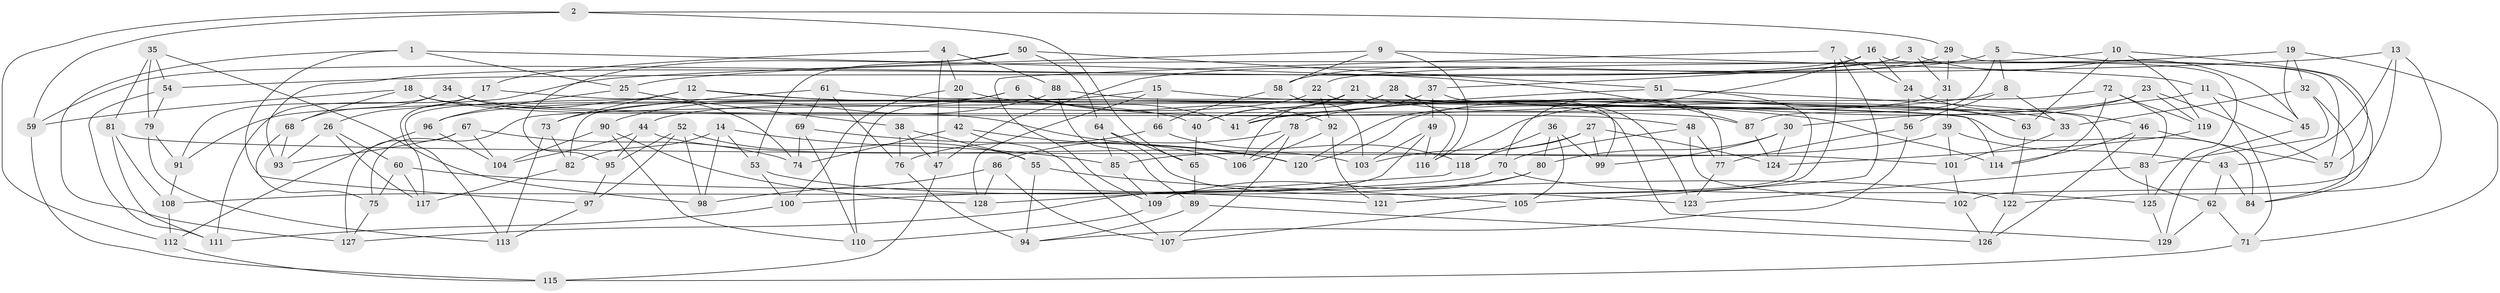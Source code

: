 // Generated by graph-tools (version 1.1) at 2025/03/03/09/25 03:03:05]
// undirected, 129 vertices, 258 edges
graph export_dot {
graph [start="1"]
  node [color=gray90,style=filled];
  1;
  2;
  3;
  4;
  5;
  6;
  7;
  8;
  9;
  10;
  11;
  12;
  13;
  14;
  15;
  16;
  17;
  18;
  19;
  20;
  21;
  22;
  23;
  24;
  25;
  26;
  27;
  28;
  29;
  30;
  31;
  32;
  33;
  34;
  35;
  36;
  37;
  38;
  39;
  40;
  41;
  42;
  43;
  44;
  45;
  46;
  47;
  48;
  49;
  50;
  51;
  52;
  53;
  54;
  55;
  56;
  57;
  58;
  59;
  60;
  61;
  62;
  63;
  64;
  65;
  66;
  67;
  68;
  69;
  70;
  71;
  72;
  73;
  74;
  75;
  76;
  77;
  78;
  79;
  80;
  81;
  82;
  83;
  84;
  85;
  86;
  87;
  88;
  89;
  90;
  91;
  92;
  93;
  94;
  95;
  96;
  97;
  98;
  99;
  100;
  101;
  102;
  103;
  104;
  105;
  106;
  107;
  108;
  109;
  110;
  111;
  112;
  113;
  114;
  115;
  116;
  117;
  118;
  119;
  120;
  121;
  122;
  123;
  124;
  125;
  126;
  127;
  128;
  129;
  1 -- 97;
  1 -- 127;
  1 -- 25;
  1 -- 87;
  2 -- 112;
  2 -- 59;
  2 -- 65;
  2 -- 29;
  3 -- 31;
  3 -- 93;
  3 -- 45;
  3 -- 37;
  4 -- 17;
  4 -- 47;
  4 -- 20;
  4 -- 88;
  5 -- 84;
  5 -- 8;
  5 -- 87;
  5 -- 47;
  6 -- 82;
  6 -- 96;
  6 -- 92;
  6 -- 63;
  7 -- 105;
  7 -- 121;
  7 -- 24;
  7 -- 109;
  8 -- 116;
  8 -- 56;
  8 -- 33;
  9 -- 117;
  9 -- 58;
  9 -- 11;
  9 -- 116;
  10 -- 63;
  10 -- 57;
  10 -- 22;
  10 -- 119;
  11 -- 71;
  11 -- 41;
  11 -- 45;
  12 -- 73;
  12 -- 40;
  12 -- 114;
  12 -- 113;
  13 -- 122;
  13 -- 43;
  13 -- 54;
  13 -- 102;
  14 -- 85;
  14 -- 82;
  14 -- 53;
  14 -- 98;
  15 -- 33;
  15 -- 91;
  15 -- 66;
  15 -- 128;
  16 -- 59;
  16 -- 70;
  16 -- 24;
  16 -- 125;
  17 -- 84;
  17 -- 26;
  17 -- 111;
  18 -- 48;
  18 -- 68;
  18 -- 120;
  18 -- 59;
  19 -- 32;
  19 -- 71;
  19 -- 25;
  19 -- 45;
  20 -- 42;
  20 -- 41;
  20 -- 100;
  21 -- 63;
  21 -- 40;
  21 -- 41;
  21 -- 110;
  22 -- 123;
  22 -- 44;
  22 -- 92;
  23 -- 119;
  23 -- 120;
  23 -- 57;
  23 -- 30;
  24 -- 46;
  24 -- 56;
  25 -- 38;
  25 -- 96;
  26 -- 60;
  26 -- 117;
  26 -- 93;
  27 -- 124;
  27 -- 118;
  27 -- 103;
  27 -- 99;
  28 -- 106;
  28 -- 99;
  28 -- 116;
  28 -- 40;
  29 -- 31;
  29 -- 58;
  29 -- 57;
  30 -- 124;
  30 -- 99;
  30 -- 80;
  31 -- 120;
  31 -- 39;
  32 -- 33;
  32 -- 84;
  32 -- 83;
  33 -- 101;
  34 -- 68;
  34 -- 74;
  34 -- 91;
  34 -- 87;
  35 -- 54;
  35 -- 81;
  35 -- 79;
  35 -- 98;
  36 -- 99;
  36 -- 80;
  36 -- 118;
  36 -- 105;
  37 -- 49;
  37 -- 41;
  37 -- 77;
  38 -- 55;
  38 -- 76;
  38 -- 47;
  39 -- 43;
  39 -- 101;
  39 -- 85;
  40 -- 65;
  42 -- 74;
  42 -- 107;
  42 -- 106;
  43 -- 62;
  43 -- 84;
  44 -- 95;
  44 -- 103;
  44 -- 104;
  45 -- 129;
  46 -- 57;
  46 -- 126;
  46 -- 114;
  47 -- 115;
  48 -- 77;
  48 -- 70;
  48 -- 102;
  49 -- 116;
  49 -- 127;
  49 -- 103;
  50 -- 95;
  50 -- 51;
  50 -- 53;
  50 -- 64;
  51 -- 78;
  51 -- 62;
  51 -- 121;
  52 -- 97;
  52 -- 95;
  52 -- 98;
  52 -- 55;
  53 -- 122;
  53 -- 100;
  54 -- 111;
  54 -- 79;
  55 -- 94;
  55 -- 105;
  56 -- 77;
  56 -- 94;
  58 -- 66;
  58 -- 103;
  59 -- 115;
  60 -- 117;
  60 -- 121;
  60 -- 75;
  61 -- 69;
  61 -- 73;
  61 -- 114;
  61 -- 76;
  62 -- 71;
  62 -- 129;
  63 -- 122;
  64 -- 123;
  64 -- 65;
  64 -- 85;
  65 -- 89;
  66 -- 118;
  66 -- 76;
  67 -- 127;
  67 -- 74;
  67 -- 93;
  67 -- 104;
  68 -- 93;
  68 -- 75;
  69 -- 74;
  69 -- 110;
  69 -- 120;
  70 -- 125;
  70 -- 108;
  71 -- 115;
  72 -- 114;
  72 -- 75;
  72 -- 119;
  72 -- 83;
  73 -- 82;
  73 -- 113;
  75 -- 127;
  76 -- 94;
  77 -- 123;
  78 -- 86;
  78 -- 107;
  78 -- 106;
  79 -- 113;
  79 -- 91;
  80 -- 100;
  80 -- 109;
  81 -- 108;
  81 -- 101;
  81 -- 111;
  82 -- 117;
  83 -- 123;
  83 -- 125;
  85 -- 109;
  86 -- 98;
  86 -- 107;
  86 -- 128;
  87 -- 124;
  88 -- 90;
  88 -- 89;
  88 -- 129;
  89 -- 126;
  89 -- 94;
  90 -- 128;
  90 -- 104;
  90 -- 110;
  91 -- 108;
  92 -- 106;
  92 -- 121;
  95 -- 97;
  96 -- 112;
  96 -- 104;
  97 -- 113;
  100 -- 111;
  101 -- 102;
  102 -- 126;
  105 -- 107;
  108 -- 112;
  109 -- 110;
  112 -- 115;
  118 -- 128;
  119 -- 124;
  122 -- 126;
  125 -- 129;
}
